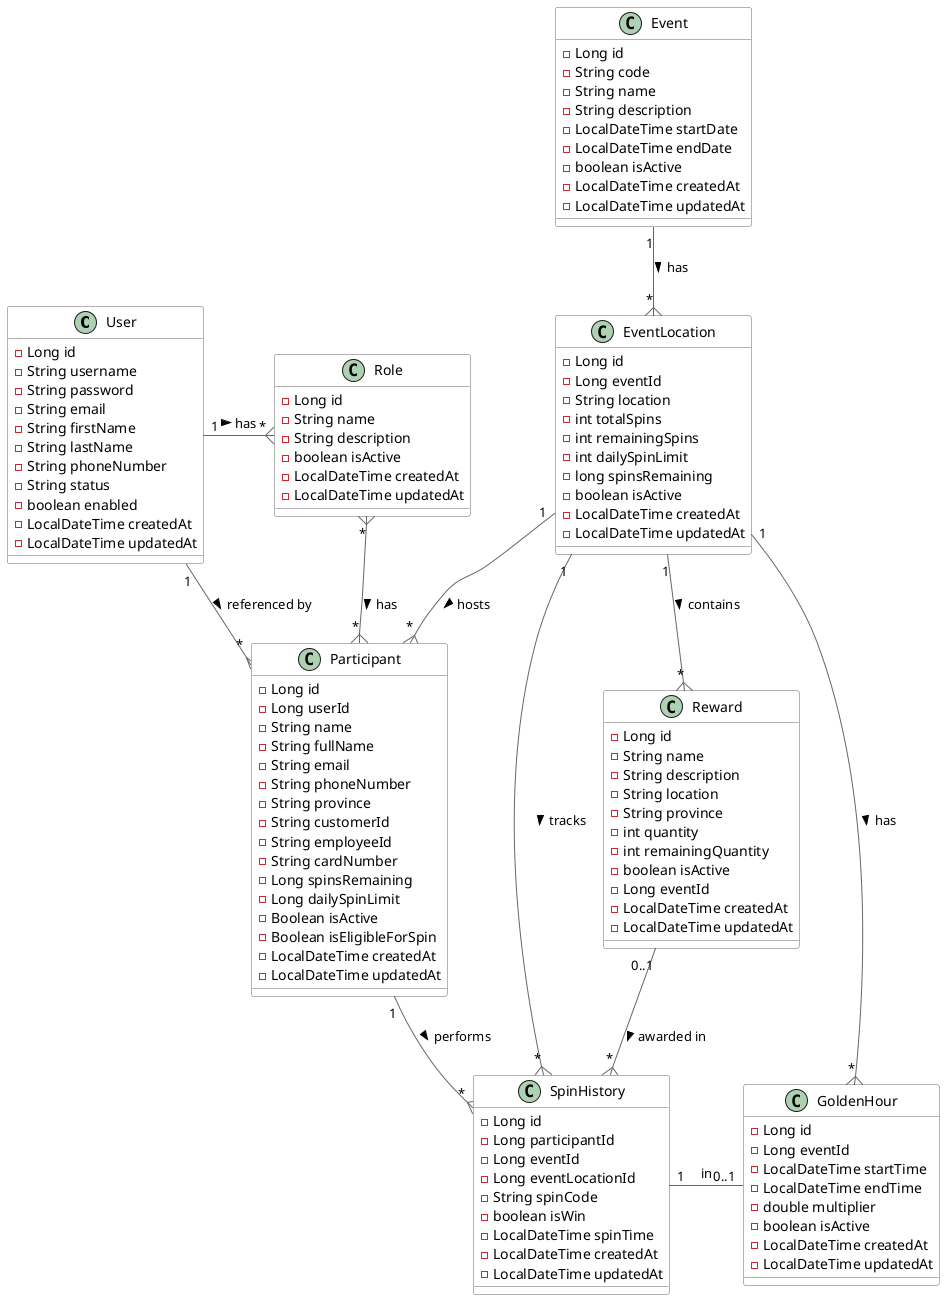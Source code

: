 @startuml Luckydraw Entities

' Style settings
skinparam class {
    BackgroundColor white
    ArrowColor #666666
    BorderColor #666666
}

' Entities
class User {
    -Long id
    -String username
    -String password
    -String email
    -String firstName
    -String lastName
    -String phoneNumber
    -String status
    -boolean enabled
    -LocalDateTime createdAt
    -LocalDateTime updatedAt
}

class Role {
    -Long id
    -String name 
    -String description
    -boolean isActive
    -LocalDateTime createdAt 
    -LocalDateTime updatedAt
}

class Event {
    -Long id
    -String code
    -String name
    -String description
    -LocalDateTime startDate
    -LocalDateTime endDate
    -boolean isActive
    -LocalDateTime createdAt
    -LocalDateTime updatedAt
}

class EventLocation {
    -Long id
    -Long eventId
    -String location
    -int totalSpins
    -int remainingSpins
    -int dailySpinLimit
    -long spinsRemaining
    -boolean isActive
    -LocalDateTime createdAt
    -LocalDateTime updatedAt
}

class Participant {
    -Long id
    -Long userId
    -String name
    -String fullName
    -String email
    -String phoneNumber
    -String province
    -String customerId
    -String employeeId
    -String cardNumber
    -Long spinsRemaining
    -Long dailySpinLimit
    -Boolean isActive
    -Boolean isEligibleForSpin
    -LocalDateTime createdAt
    -LocalDateTime updatedAt
}

class Reward {
    -Long id
    -String name
    -String description
    -String location
    -String province
    -int quantity
    -int remainingQuantity
    -boolean isActive
    -Long eventId
    -LocalDateTime createdAt
    -LocalDateTime updatedAt
}

class SpinHistory {
    -Long id
    -Long participantId
    -Long eventId
    -Long eventLocationId
    -String spinCode
    -boolean isWin
    -LocalDateTime spinTime
    -LocalDateTime createdAt
    -LocalDateTime updatedAt
}

class GoldenHour {
    -Long id
    -Long eventId
    -LocalDateTime startTime
    -LocalDateTime endTime
    -double multiplier
    -boolean isActive
    -LocalDateTime createdAt
    -LocalDateTime updatedAt
}

' Relationships
User "1" -{ "*" Role : has >
User "1" --{ "*" Participant : referenced by >
Role "*" }--{ "*" Participant : has >
Event "1" --{ "*" EventLocation : has >
EventLocation "1" --{ "*" Participant : hosts >
EventLocation "1" --{ "*" SpinHistory : tracks >
EventLocation "1" --{ "*" Reward : contains >
EventLocation "1" -{ "*" GoldenHour : has >
Participant "1" --{ "*" SpinHistory : performs >
Reward "0..1" --{ "*" SpinHistory : awarded in >
SpinHistory "1" - "0..1" GoldenHour : in

@enduml